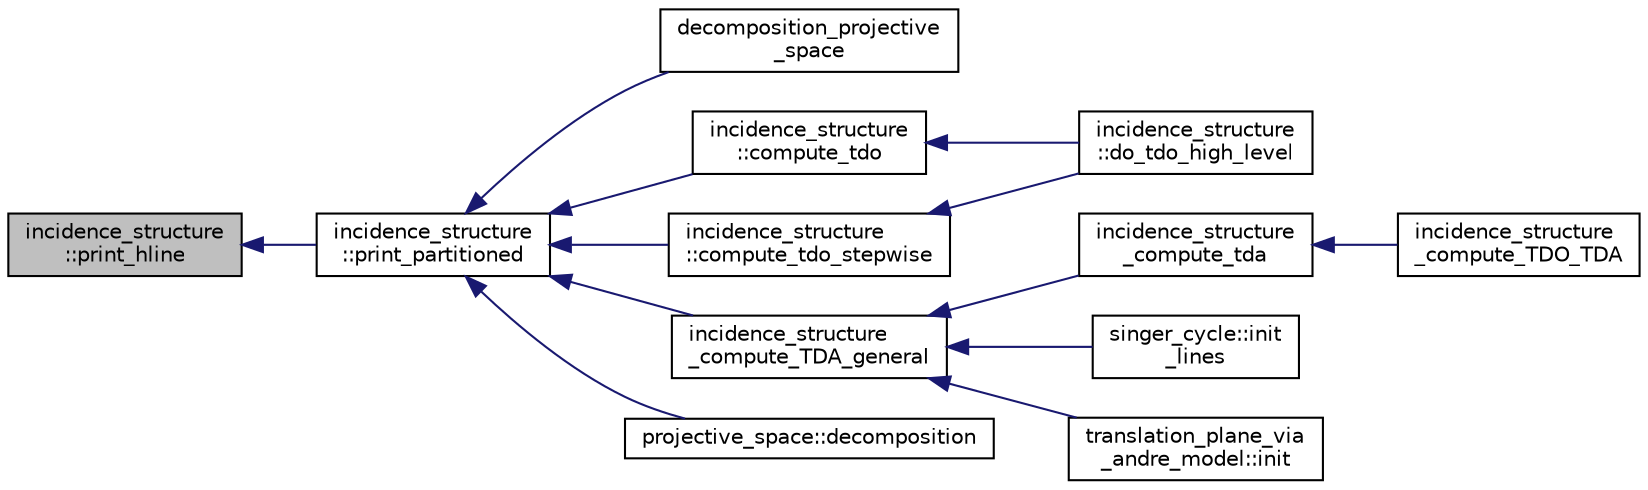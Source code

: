 digraph "incidence_structure::print_hline"
{
  edge [fontname="Helvetica",fontsize="10",labelfontname="Helvetica",labelfontsize="10"];
  node [fontname="Helvetica",fontsize="10",shape=record];
  rankdir="LR";
  Node5675 [label="incidence_structure\l::print_hline",height=0.2,width=0.4,color="black", fillcolor="grey75", style="filled", fontcolor="black"];
  Node5675 -> Node5676 [dir="back",color="midnightblue",fontsize="10",style="solid",fontname="Helvetica"];
  Node5676 [label="incidence_structure\l::print_partitioned",height=0.2,width=0.4,color="black", fillcolor="white", style="filled",URL="$da/d8a/classincidence__structure.html#a9e18878f5cc9dbeca4806bd5aab5b054"];
  Node5676 -> Node5677 [dir="back",color="midnightblue",fontsize="10",style="solid",fontname="Helvetica"];
  Node5677 [label="decomposition_projective\l_space",height=0.2,width=0.4,color="black", fillcolor="white", style="filled",URL="$df/d74/tl__geometry_8h.html#a82c6b40b3138e3e5bae2299d49680ac1"];
  Node5676 -> Node5678 [dir="back",color="midnightblue",fontsize="10",style="solid",fontname="Helvetica"];
  Node5678 [label="incidence_structure\l::compute_tdo",height=0.2,width=0.4,color="black", fillcolor="white", style="filled",URL="$da/d8a/classincidence__structure.html#a74cfa0336bdb1b0d0eace43f330a2b0f"];
  Node5678 -> Node5679 [dir="back",color="midnightblue",fontsize="10",style="solid",fontname="Helvetica"];
  Node5679 [label="incidence_structure\l::do_tdo_high_level",height=0.2,width=0.4,color="black", fillcolor="white", style="filled",URL="$da/d8a/classincidence__structure.html#a8840e820448ad980279f244a90888b77"];
  Node5676 -> Node5680 [dir="back",color="midnightblue",fontsize="10",style="solid",fontname="Helvetica"];
  Node5680 [label="incidence_structure\l::compute_tdo_stepwise",height=0.2,width=0.4,color="black", fillcolor="white", style="filled",URL="$da/d8a/classincidence__structure.html#a91a7039b74c96b39bcd084b02181f191"];
  Node5680 -> Node5679 [dir="back",color="midnightblue",fontsize="10",style="solid",fontname="Helvetica"];
  Node5676 -> Node5681 [dir="back",color="midnightblue",fontsize="10",style="solid",fontname="Helvetica"];
  Node5681 [label="incidence_structure\l_compute_TDA_general",height=0.2,width=0.4,color="black", fillcolor="white", style="filled",URL="$df/d74/tl__geometry_8h.html#a21ab759f6e646f3fe703c17f39361448"];
  Node5681 -> Node5682 [dir="back",color="midnightblue",fontsize="10",style="solid",fontname="Helvetica"];
  Node5682 [label="incidence_structure\l_compute_tda",height=0.2,width=0.4,color="black", fillcolor="white", style="filled",URL="$df/d74/tl__geometry_8h.html#ab3a7584f120bbaf752a5bd831d3ebf72"];
  Node5682 -> Node5683 [dir="back",color="midnightblue",fontsize="10",style="solid",fontname="Helvetica"];
  Node5683 [label="incidence_structure\l_compute_TDO_TDA",height=0.2,width=0.4,color="black", fillcolor="white", style="filled",URL="$df/d74/tl__geometry_8h.html#a63d0e7a207e173b92c0e560df4d8e980"];
  Node5681 -> Node5684 [dir="back",color="midnightblue",fontsize="10",style="solid",fontname="Helvetica"];
  Node5684 [label="singer_cycle::init\l_lines",height=0.2,width=0.4,color="black", fillcolor="white", style="filled",URL="$d8/d13/classsinger__cycle.html#a817cbf613596d5db2cf5e926db8fa328"];
  Node5681 -> Node5685 [dir="back",color="midnightblue",fontsize="10",style="solid",fontname="Helvetica"];
  Node5685 [label="translation_plane_via\l_andre_model::init",height=0.2,width=0.4,color="black", fillcolor="white", style="filled",URL="$d1/dcc/classtranslation__plane__via__andre__model.html#adb424599de168ade331979a9218ee07b"];
  Node5676 -> Node5686 [dir="back",color="midnightblue",fontsize="10",style="solid",fontname="Helvetica"];
  Node5686 [label="projective_space::decomposition",height=0.2,width=0.4,color="black", fillcolor="white", style="filled",URL="$d2/d17/classprojective__space.html#ae060ee525e7a974bce04d78be7f6dd51"];
}
